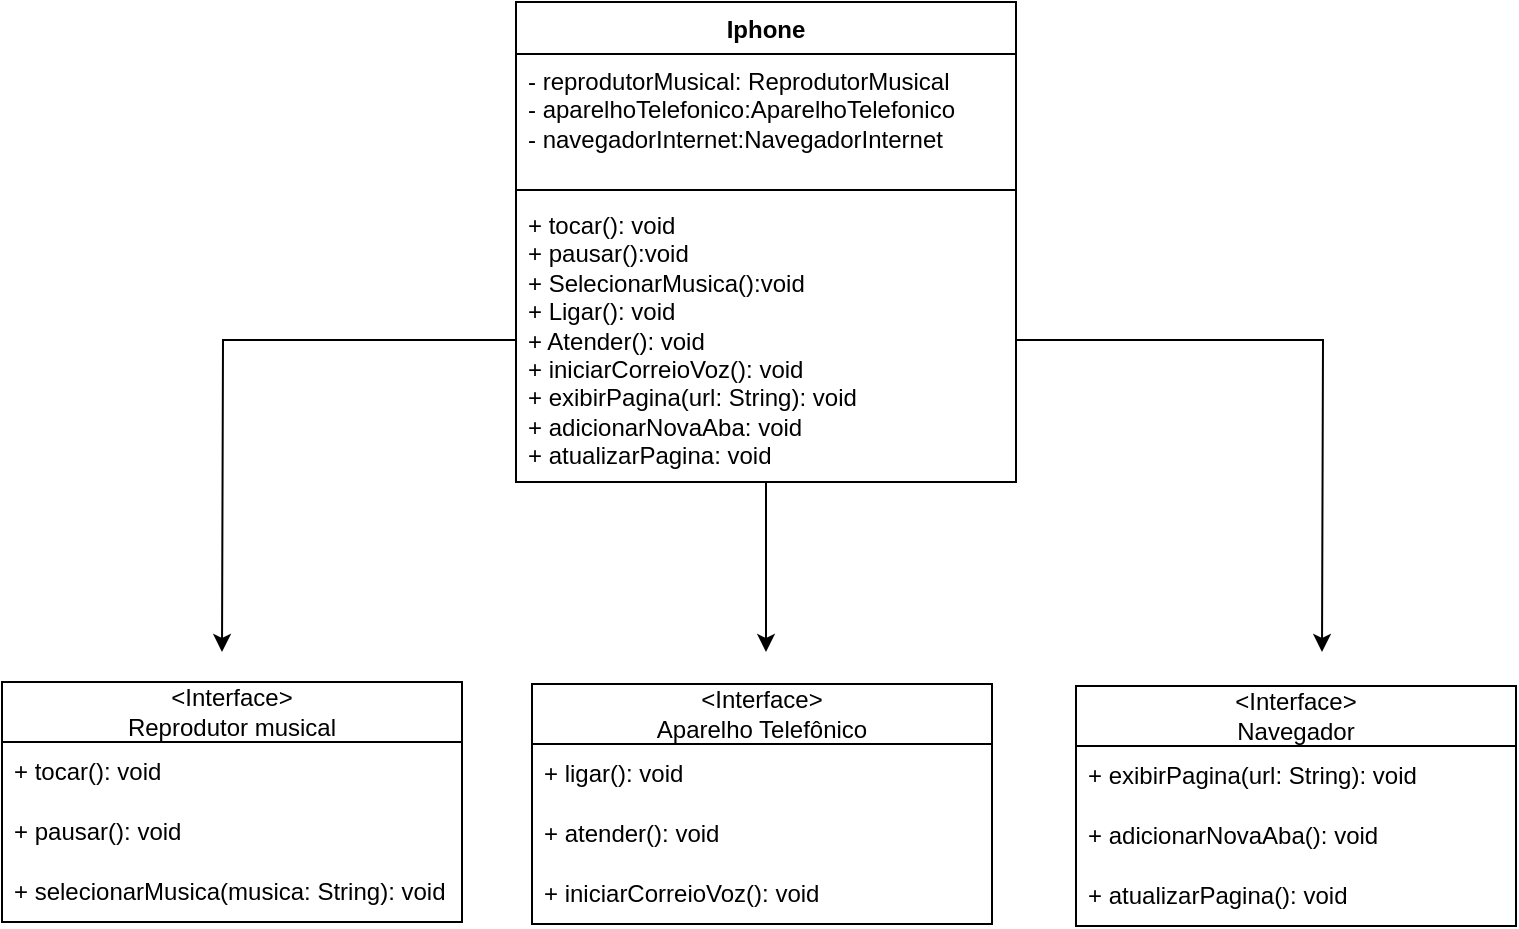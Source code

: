 <mxfile version="24.6.3" type="github">
  <diagram name="Página-1" id="Y4lWOconSGWFY-ot14uT">
    <mxGraphModel dx="1434" dy="780" grid="1" gridSize="10" guides="1" tooltips="1" connect="1" arrows="1" fold="1" page="1" pageScale="1" pageWidth="827" pageHeight="1169" math="0" shadow="0">
      <root>
        <mxCell id="0" />
        <mxCell id="1" parent="0" />
        <mxCell id="N5TeXRDil59Ur9UTyFrV-1" value="&amp;lt;Interface&amp;gt;&lt;div&gt;Reprodutor musical&lt;/div&gt;" style="swimlane;fontStyle=0;childLayout=stackLayout;horizontal=1;startSize=30;horizontalStack=0;resizeParent=1;resizeParentMax=0;resizeLast=0;collapsible=1;marginBottom=0;whiteSpace=wrap;html=1;" vertex="1" parent="1">
          <mxGeometry x="40" y="465" width="230" height="120" as="geometry" />
        </mxCell>
        <mxCell id="N5TeXRDil59Ur9UTyFrV-2" value="+ tocar(): void" style="text;strokeColor=none;fillColor=none;align=left;verticalAlign=middle;spacingLeft=4;spacingRight=4;overflow=hidden;points=[[0,0.5],[1,0.5]];portConstraint=eastwest;rotatable=0;whiteSpace=wrap;html=1;" vertex="1" parent="N5TeXRDil59Ur9UTyFrV-1">
          <mxGeometry y="30" width="230" height="30" as="geometry" />
        </mxCell>
        <mxCell id="N5TeXRDil59Ur9UTyFrV-3" value="+ pausar(): void" style="text;strokeColor=none;fillColor=none;align=left;verticalAlign=middle;spacingLeft=4;spacingRight=4;overflow=hidden;points=[[0,0.5],[1,0.5]];portConstraint=eastwest;rotatable=0;whiteSpace=wrap;html=1;" vertex="1" parent="N5TeXRDil59Ur9UTyFrV-1">
          <mxGeometry y="60" width="230" height="30" as="geometry" />
        </mxCell>
        <mxCell id="N5TeXRDil59Ur9UTyFrV-4" value="+ selecionarMusica(musica: String): void" style="text;strokeColor=none;fillColor=none;align=left;verticalAlign=middle;spacingLeft=4;spacingRight=4;overflow=hidden;points=[[0,0.5],[1,0.5]];portConstraint=eastwest;rotatable=0;whiteSpace=wrap;html=1;" vertex="1" parent="N5TeXRDil59Ur9UTyFrV-1">
          <mxGeometry y="90" width="230" height="30" as="geometry" />
        </mxCell>
        <mxCell id="N5TeXRDil59Ur9UTyFrV-7" value="&amp;lt;Interface&amp;gt;&lt;div&gt;Aparelho Telefônico&lt;/div&gt;" style="swimlane;fontStyle=0;childLayout=stackLayout;horizontal=1;startSize=30;horizontalStack=0;resizeParent=1;resizeParentMax=0;resizeLast=0;collapsible=1;marginBottom=0;whiteSpace=wrap;html=1;" vertex="1" parent="1">
          <mxGeometry x="305" y="466" width="230" height="120" as="geometry" />
        </mxCell>
        <mxCell id="N5TeXRDil59Ur9UTyFrV-8" value="+ ligar(): void" style="text;strokeColor=none;fillColor=none;align=left;verticalAlign=middle;spacingLeft=4;spacingRight=4;overflow=hidden;points=[[0,0.5],[1,0.5]];portConstraint=eastwest;rotatable=0;whiteSpace=wrap;html=1;" vertex="1" parent="N5TeXRDil59Ur9UTyFrV-7">
          <mxGeometry y="30" width="230" height="30" as="geometry" />
        </mxCell>
        <mxCell id="N5TeXRDil59Ur9UTyFrV-9" value="+ atender(): void" style="text;strokeColor=none;fillColor=none;align=left;verticalAlign=middle;spacingLeft=4;spacingRight=4;overflow=hidden;points=[[0,0.5],[1,0.5]];portConstraint=eastwest;rotatable=0;whiteSpace=wrap;html=1;" vertex="1" parent="N5TeXRDil59Ur9UTyFrV-7">
          <mxGeometry y="60" width="230" height="30" as="geometry" />
        </mxCell>
        <mxCell id="N5TeXRDil59Ur9UTyFrV-10" value="+ iniciarCorreioVoz(): void" style="text;strokeColor=none;fillColor=none;align=left;verticalAlign=middle;spacingLeft=4;spacingRight=4;overflow=hidden;points=[[0,0.5],[1,0.5]];portConstraint=eastwest;rotatable=0;whiteSpace=wrap;html=1;" vertex="1" parent="N5TeXRDil59Ur9UTyFrV-7">
          <mxGeometry y="90" width="230" height="30" as="geometry" />
        </mxCell>
        <mxCell id="N5TeXRDil59Ur9UTyFrV-11" value="&amp;lt;Interface&amp;gt;&lt;div&gt;Navegador&lt;/div&gt;" style="swimlane;fontStyle=0;childLayout=stackLayout;horizontal=1;startSize=30;horizontalStack=0;resizeParent=1;resizeParentMax=0;resizeLast=0;collapsible=1;marginBottom=0;whiteSpace=wrap;html=1;" vertex="1" parent="1">
          <mxGeometry x="577" y="467" width="220" height="120" as="geometry" />
        </mxCell>
        <mxCell id="N5TeXRDil59Ur9UTyFrV-12" value="+ exibirPagina(url: String): void" style="text;strokeColor=none;fillColor=none;align=left;verticalAlign=middle;spacingLeft=4;spacingRight=4;overflow=hidden;points=[[0,0.5],[1,0.5]];portConstraint=eastwest;rotatable=0;whiteSpace=wrap;html=1;" vertex="1" parent="N5TeXRDil59Ur9UTyFrV-11">
          <mxGeometry y="30" width="220" height="30" as="geometry" />
        </mxCell>
        <mxCell id="N5TeXRDil59Ur9UTyFrV-13" value="+ adicionarNovaAba(): void" style="text;strokeColor=none;fillColor=none;align=left;verticalAlign=middle;spacingLeft=4;spacingRight=4;overflow=hidden;points=[[0,0.5],[1,0.5]];portConstraint=eastwest;rotatable=0;whiteSpace=wrap;html=1;" vertex="1" parent="N5TeXRDil59Ur9UTyFrV-11">
          <mxGeometry y="60" width="220" height="30" as="geometry" />
        </mxCell>
        <mxCell id="N5TeXRDil59Ur9UTyFrV-14" value="+ atualizarPagina(): void" style="text;strokeColor=none;fillColor=none;align=left;verticalAlign=middle;spacingLeft=4;spacingRight=4;overflow=hidden;points=[[0,0.5],[1,0.5]];portConstraint=eastwest;rotatable=0;whiteSpace=wrap;html=1;" vertex="1" parent="N5TeXRDil59Ur9UTyFrV-11">
          <mxGeometry y="90" width="220" height="30" as="geometry" />
        </mxCell>
        <mxCell id="N5TeXRDil59Ur9UTyFrV-24" style="edgeStyle=orthogonalEdgeStyle;rounded=0;orthogonalLoop=1;jettySize=auto;html=1;" edge="1" parent="1" source="N5TeXRDil59Ur9UTyFrV-15">
          <mxGeometry relative="1" as="geometry">
            <mxPoint x="422" y="450" as="targetPoint" />
          </mxGeometry>
        </mxCell>
        <mxCell id="N5TeXRDil59Ur9UTyFrV-15" value="Iphone" style="swimlane;fontStyle=1;align=center;verticalAlign=top;childLayout=stackLayout;horizontal=1;startSize=26;horizontalStack=0;resizeParent=1;resizeParentMax=0;resizeLast=0;collapsible=1;marginBottom=0;whiteSpace=wrap;html=1;" vertex="1" parent="1">
          <mxGeometry x="297" y="125" width="250" height="240" as="geometry" />
        </mxCell>
        <mxCell id="N5TeXRDil59Ur9UTyFrV-16" value="- reprodutorMusical: ReprodutorMusical&lt;div&gt;- aparelhoTelefonico:A&lt;span style=&quot;background-color: initial;&quot;&gt;parelhoTelefonico&lt;/span&gt;&lt;/div&gt;&lt;div&gt;&lt;span style=&quot;background-color: initial;&quot;&gt;- navegadorInternet:NavegadorInternet&lt;/span&gt;&lt;/div&gt;" style="text;strokeColor=none;fillColor=none;align=left;verticalAlign=top;spacingLeft=4;spacingRight=4;overflow=hidden;rotatable=0;points=[[0,0.5],[1,0.5]];portConstraint=eastwest;whiteSpace=wrap;html=1;" vertex="1" parent="N5TeXRDil59Ur9UTyFrV-15">
          <mxGeometry y="26" width="250" height="64" as="geometry" />
        </mxCell>
        <mxCell id="N5TeXRDil59Ur9UTyFrV-17" value="" style="line;strokeWidth=1;fillColor=none;align=left;verticalAlign=middle;spacingTop=-1;spacingLeft=3;spacingRight=3;rotatable=0;labelPosition=right;points=[];portConstraint=eastwest;strokeColor=inherit;" vertex="1" parent="N5TeXRDil59Ur9UTyFrV-15">
          <mxGeometry y="90" width="250" height="8" as="geometry" />
        </mxCell>
        <mxCell id="N5TeXRDil59Ur9UTyFrV-20" style="edgeStyle=orthogonalEdgeStyle;rounded=0;orthogonalLoop=1;jettySize=auto;html=1;" edge="1" parent="N5TeXRDil59Ur9UTyFrV-15" source="N5TeXRDil59Ur9UTyFrV-18">
          <mxGeometry relative="1" as="geometry">
            <mxPoint x="-147" y="325" as="targetPoint" />
          </mxGeometry>
        </mxCell>
        <mxCell id="N5TeXRDil59Ur9UTyFrV-21" style="edgeStyle=orthogonalEdgeStyle;rounded=0;orthogonalLoop=1;jettySize=auto;html=1;exitX=1;exitY=0.5;exitDx=0;exitDy=0;" edge="1" parent="N5TeXRDil59Ur9UTyFrV-15" source="N5TeXRDil59Ur9UTyFrV-18">
          <mxGeometry relative="1" as="geometry">
            <mxPoint x="403" y="325" as="targetPoint" />
          </mxGeometry>
        </mxCell>
        <mxCell id="N5TeXRDil59Ur9UTyFrV-18" value="+ tocar(): void&lt;div&gt;+ pausar():void&lt;/div&gt;&lt;div&gt;+ SelecionarMusica():void&lt;/div&gt;&lt;div&gt;+ Ligar(): void&lt;/div&gt;&lt;div&gt;+ Atender(): void&lt;/div&gt;&lt;div&gt;+ iniciarCorreioVoz(): void&lt;/div&gt;&lt;div&gt;+ exibirPagina(url: String): void&lt;/div&gt;&lt;div&gt;+ adicionarNovaAba: void&lt;/div&gt;&lt;div&gt;+ atualizarPagina: void&lt;/div&gt;" style="text;strokeColor=none;fillColor=none;align=left;verticalAlign=top;spacingLeft=4;spacingRight=4;overflow=hidden;rotatable=0;points=[[0,0.5],[1,0.5]];portConstraint=eastwest;whiteSpace=wrap;html=1;" vertex="1" parent="N5TeXRDil59Ur9UTyFrV-15">
          <mxGeometry y="98" width="250" height="142" as="geometry" />
        </mxCell>
      </root>
    </mxGraphModel>
  </diagram>
</mxfile>

